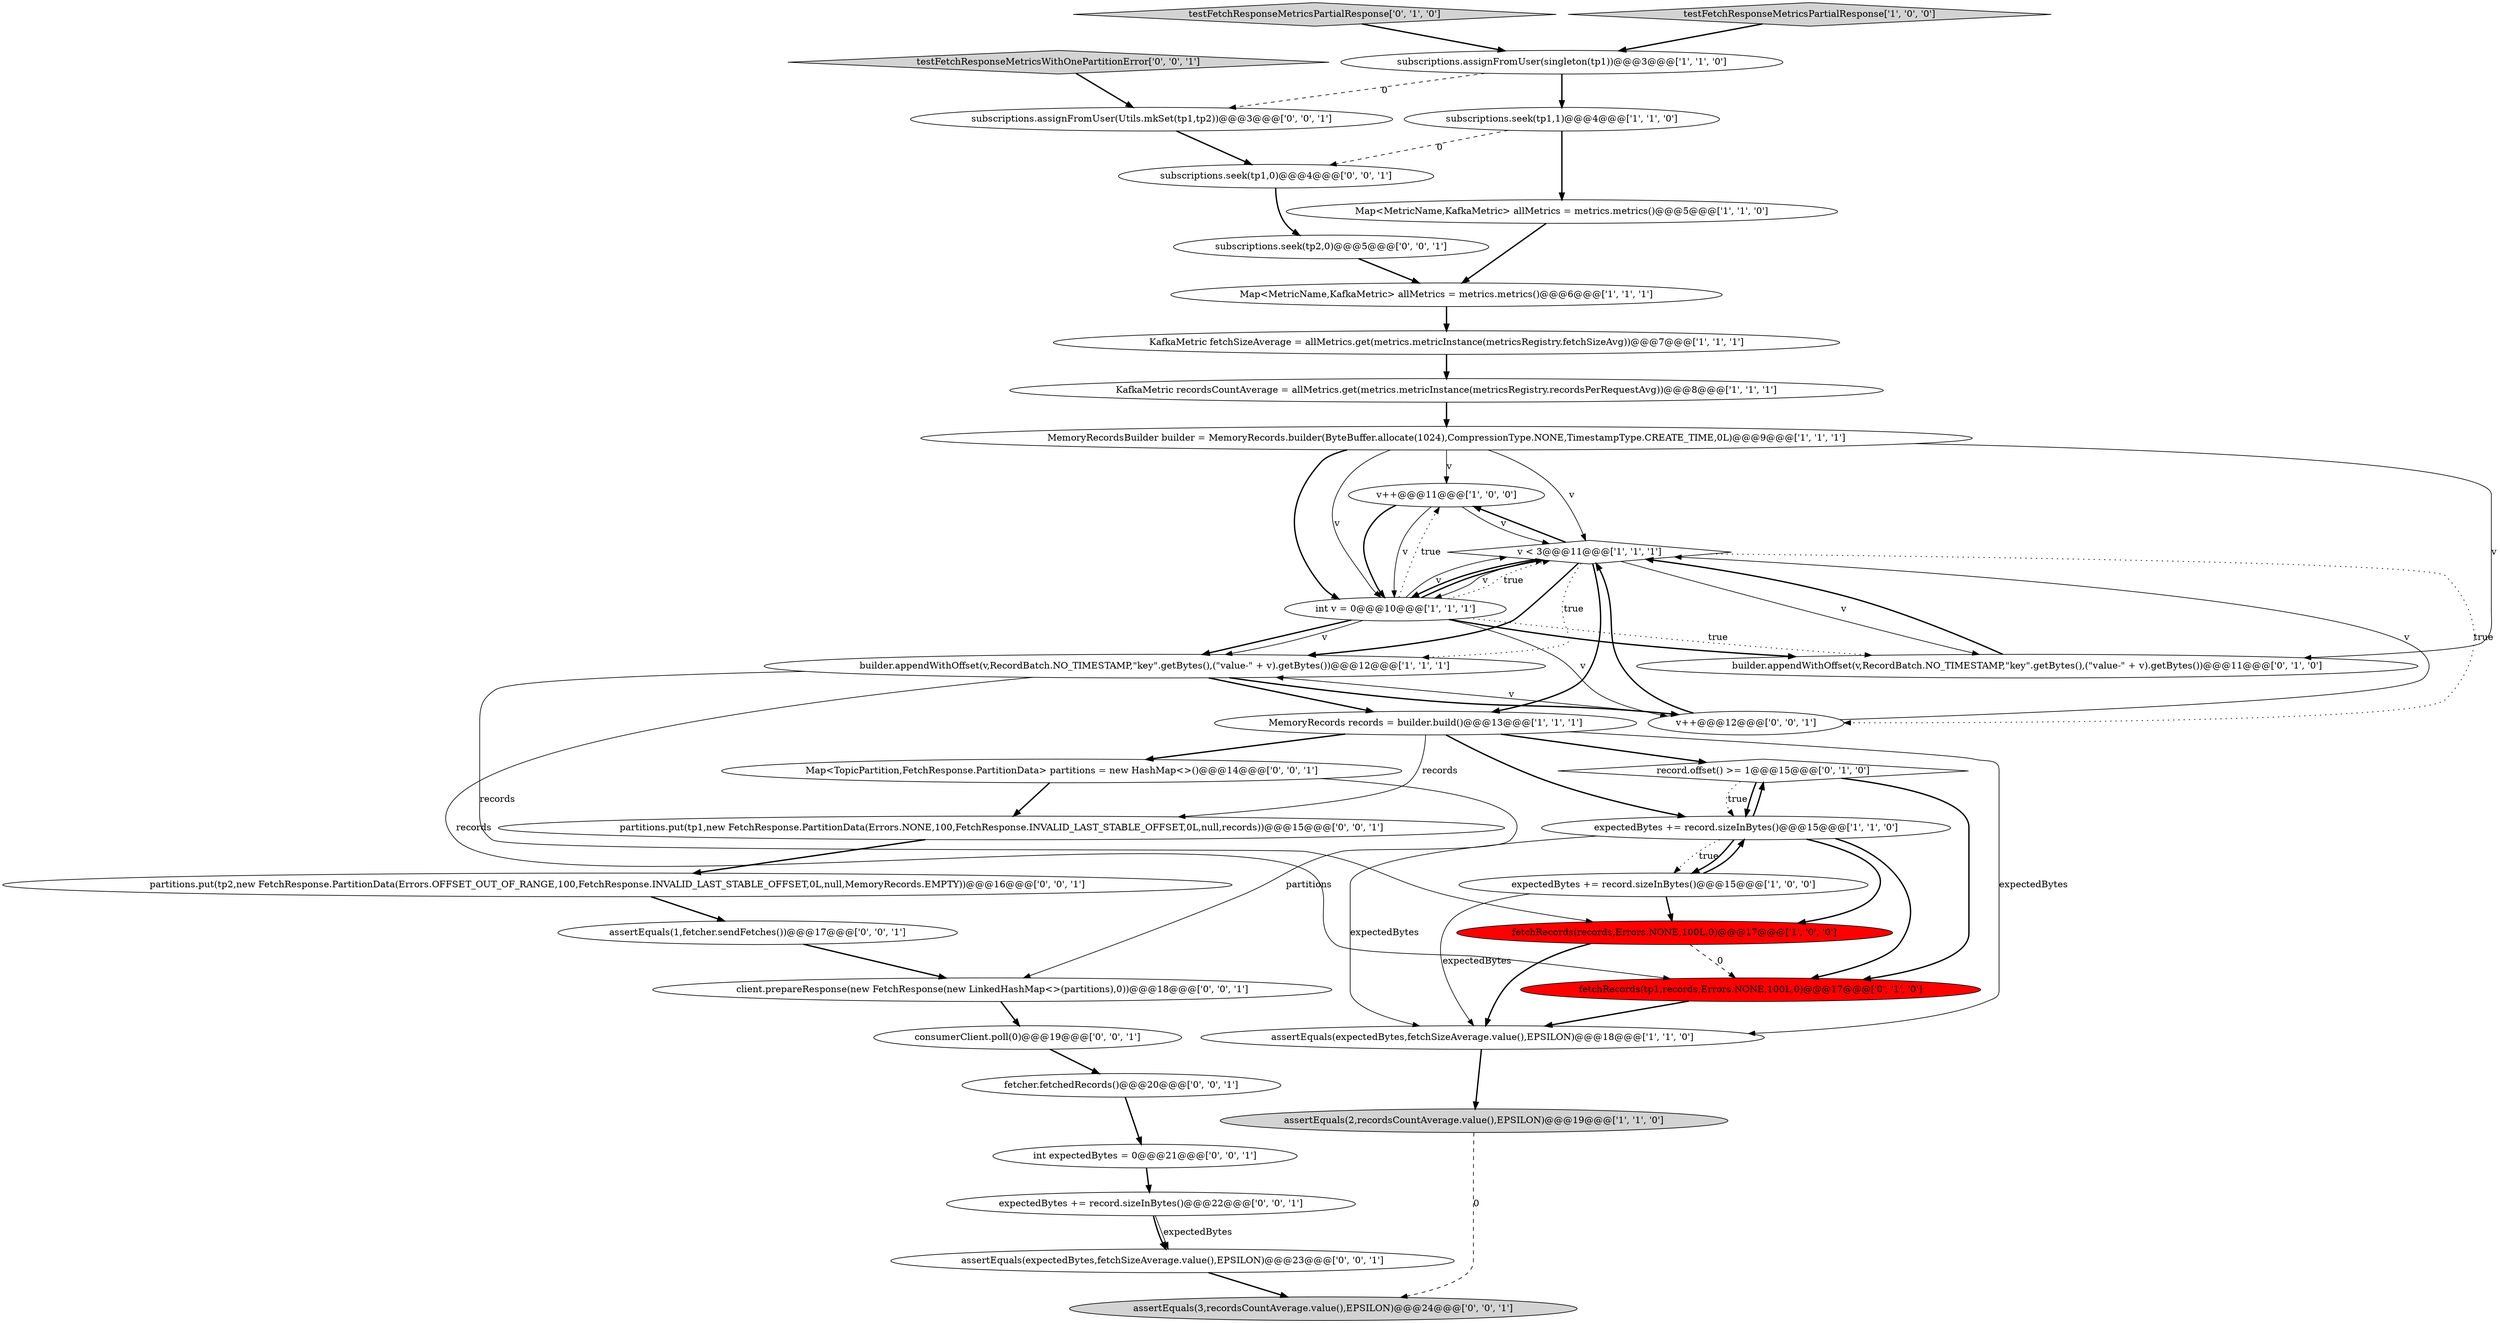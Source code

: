 digraph {
3 [style = filled, label = "Map<MetricName,KafkaMetric> allMetrics = metrics.metrics()@@@6@@@['1', '1', '1']", fillcolor = white, shape = ellipse image = "AAA0AAABBB1BBB"];
33 [style = filled, label = "consumerClient.poll(0)@@@19@@@['0', '0', '1']", fillcolor = white, shape = ellipse image = "AAA0AAABBB3BBB"];
17 [style = filled, label = "KafkaMetric recordsCountAverage = allMetrics.get(metrics.metricInstance(metricsRegistry.recordsPerRequestAvg))@@@8@@@['1', '1', '1']", fillcolor = white, shape = ellipse image = "AAA0AAABBB1BBB"];
4 [style = filled, label = "builder.appendWithOffset(v,RecordBatch.NO_TIMESTAMP,\"key\".getBytes(),(\"value-\" + v).getBytes())@@@12@@@['1', '1', '1']", fillcolor = white, shape = ellipse image = "AAA0AAABBB1BBB"];
24 [style = filled, label = "int expectedBytes = 0@@@21@@@['0', '0', '1']", fillcolor = white, shape = ellipse image = "AAA0AAABBB3BBB"];
27 [style = filled, label = "v++@@@12@@@['0', '0', '1']", fillcolor = white, shape = ellipse image = "AAA0AAABBB3BBB"];
12 [style = filled, label = "fetchRecords(records,Errors.NONE,100L,0)@@@17@@@['1', '0', '0']", fillcolor = red, shape = ellipse image = "AAA1AAABBB1BBB"];
32 [style = filled, label = "subscriptions.seek(tp2,0)@@@5@@@['0', '0', '1']", fillcolor = white, shape = ellipse image = "AAA0AAABBB3BBB"];
0 [style = filled, label = "subscriptions.seek(tp1,1)@@@4@@@['1', '1', '0']", fillcolor = white, shape = ellipse image = "AAA0AAABBB1BBB"];
13 [style = filled, label = "v++@@@11@@@['1', '0', '0']", fillcolor = white, shape = ellipse image = "AAA0AAABBB1BBB"];
6 [style = filled, label = "Map<MetricName,KafkaMetric> allMetrics = metrics.metrics()@@@5@@@['1', '1', '0']", fillcolor = white, shape = ellipse image = "AAA0AAABBB1BBB"];
21 [style = filled, label = "record.offset() >= 1@@@15@@@['0', '1', '0']", fillcolor = white, shape = diamond image = "AAA0AAABBB2BBB"];
16 [style = filled, label = "v < 3@@@11@@@['1', '1', '1']", fillcolor = white, shape = diamond image = "AAA0AAABBB1BBB"];
11 [style = filled, label = "expectedBytes += record.sizeInBytes()@@@15@@@['1', '1', '0']", fillcolor = white, shape = ellipse image = "AAA0AAABBB1BBB"];
35 [style = filled, label = "assertEquals(1,fetcher.sendFetches())@@@17@@@['0', '0', '1']", fillcolor = white, shape = ellipse image = "AAA0AAABBB3BBB"];
31 [style = filled, label = "partitions.put(tp2,new FetchResponse.PartitionData(Errors.OFFSET_OUT_OF_RANGE,100,FetchResponse.INVALID_LAST_STABLE_OFFSET,0L,null,MemoryRecords.EMPTY))@@@16@@@['0', '0', '1']", fillcolor = white, shape = ellipse image = "AAA0AAABBB3BBB"];
28 [style = filled, label = "expectedBytes += record.sizeInBytes()@@@22@@@['0', '0', '1']", fillcolor = white, shape = ellipse image = "AAA0AAABBB3BBB"];
19 [style = filled, label = "builder.appendWithOffset(v,RecordBatch.NO_TIMESTAMP,\"key\".getBytes(),(\"value-\" + v).getBytes())@@@11@@@['0', '1', '0']", fillcolor = white, shape = ellipse image = "AAA0AAABBB2BBB"];
8 [style = filled, label = "MemoryRecords records = builder.build()@@@13@@@['1', '1', '1']", fillcolor = white, shape = ellipse image = "AAA0AAABBB1BBB"];
34 [style = filled, label = "subscriptions.seek(tp1,0)@@@4@@@['0', '0', '1']", fillcolor = white, shape = ellipse image = "AAA0AAABBB3BBB"];
29 [style = filled, label = "Map<TopicPartition,FetchResponse.PartitionData> partitions = new HashMap<>()@@@14@@@['0', '0', '1']", fillcolor = white, shape = ellipse image = "AAA0AAABBB3BBB"];
20 [style = filled, label = "testFetchResponseMetricsPartialResponse['0', '1', '0']", fillcolor = lightgray, shape = diamond image = "AAA0AAABBB2BBB"];
22 [style = filled, label = "partitions.put(tp1,new FetchResponse.PartitionData(Errors.NONE,100,FetchResponse.INVALID_LAST_STABLE_OFFSET,0L,null,records))@@@15@@@['0', '0', '1']", fillcolor = white, shape = ellipse image = "AAA0AAABBB3BBB"];
37 [style = filled, label = "assertEquals(3,recordsCountAverage.value(),EPSILON)@@@24@@@['0', '0', '1']", fillcolor = lightgray, shape = ellipse image = "AAA0AAABBB3BBB"];
36 [style = filled, label = "fetcher.fetchedRecords()@@@20@@@['0', '0', '1']", fillcolor = white, shape = ellipse image = "AAA0AAABBB3BBB"];
10 [style = filled, label = "assertEquals(2,recordsCountAverage.value(),EPSILON)@@@19@@@['1', '1', '0']", fillcolor = lightgray, shape = ellipse image = "AAA0AAABBB1BBB"];
30 [style = filled, label = "client.prepareResponse(new FetchResponse(new LinkedHashMap<>(partitions),0))@@@18@@@['0', '0', '1']", fillcolor = white, shape = ellipse image = "AAA0AAABBB3BBB"];
14 [style = filled, label = "assertEquals(expectedBytes,fetchSizeAverage.value(),EPSILON)@@@18@@@['1', '1', '0']", fillcolor = white, shape = ellipse image = "AAA0AAABBB1BBB"];
18 [style = filled, label = "fetchRecords(tp1,records,Errors.NONE,100L,0)@@@17@@@['0', '1', '0']", fillcolor = red, shape = ellipse image = "AAA1AAABBB2BBB"];
5 [style = filled, label = "testFetchResponseMetricsPartialResponse['1', '0', '0']", fillcolor = lightgray, shape = diamond image = "AAA0AAABBB1BBB"];
2 [style = filled, label = "KafkaMetric fetchSizeAverage = allMetrics.get(metrics.metricInstance(metricsRegistry.fetchSizeAvg))@@@7@@@['1', '1', '1']", fillcolor = white, shape = ellipse image = "AAA0AAABBB1BBB"];
26 [style = filled, label = "testFetchResponseMetricsWithOnePartitionError['0', '0', '1']", fillcolor = lightgray, shape = diamond image = "AAA0AAABBB3BBB"];
15 [style = filled, label = "MemoryRecordsBuilder builder = MemoryRecords.builder(ByteBuffer.allocate(1024),CompressionType.NONE,TimestampType.CREATE_TIME,0L)@@@9@@@['1', '1', '1']", fillcolor = white, shape = ellipse image = "AAA0AAABBB1BBB"];
9 [style = filled, label = "expectedBytes += record.sizeInBytes()@@@15@@@['1', '0', '0']", fillcolor = white, shape = ellipse image = "AAA0AAABBB1BBB"];
25 [style = filled, label = "assertEquals(expectedBytes,fetchSizeAverage.value(),EPSILON)@@@23@@@['0', '0', '1']", fillcolor = white, shape = ellipse image = "AAA0AAABBB3BBB"];
7 [style = filled, label = "int v = 0@@@10@@@['1', '1', '1']", fillcolor = white, shape = ellipse image = "AAA0AAABBB1BBB"];
23 [style = filled, label = "subscriptions.assignFromUser(Utils.mkSet(tp1,tp2))@@@3@@@['0', '0', '1']", fillcolor = white, shape = ellipse image = "AAA0AAABBB3BBB"];
1 [style = filled, label = "subscriptions.assignFromUser(singleton(tp1))@@@3@@@['1', '1', '0']", fillcolor = white, shape = ellipse image = "AAA0AAABBB1BBB"];
2->17 [style = bold, label=""];
6->3 [style = bold, label=""];
24->28 [style = bold, label=""];
16->13 [style = bold, label=""];
9->11 [style = bold, label=""];
15->7 [style = bold, label=""];
30->33 [style = bold, label=""];
16->8 [style = bold, label=""];
8->22 [style = solid, label="records"];
21->11 [style = dotted, label="true"];
0->6 [style = bold, label=""];
7->19 [style = dotted, label="true"];
15->7 [style = solid, label="v"];
27->4 [style = solid, label="v"];
11->21 [style = bold, label=""];
7->13 [style = dotted, label="true"];
16->7 [style = bold, label=""];
22->31 [style = bold, label=""];
14->10 [style = bold, label=""];
11->9 [style = dotted, label="true"];
11->12 [style = bold, label=""];
4->12 [style = solid, label="records"];
1->0 [style = bold, label=""];
7->4 [style = bold, label=""];
20->1 [style = bold, label=""];
27->16 [style = bold, label=""];
16->19 [style = solid, label="v"];
13->16 [style = solid, label="v"];
11->9 [style = bold, label=""];
7->27 [style = solid, label="v"];
16->4 [style = dotted, label="true"];
21->18 [style = bold, label=""];
11->18 [style = bold, label=""];
15->16 [style = solid, label="v"];
28->25 [style = solid, label="expectedBytes"];
19->16 [style = bold, label=""];
4->18 [style = solid, label="records"];
5->1 [style = bold, label=""];
15->19 [style = solid, label="v"];
7->4 [style = solid, label="v"];
36->24 [style = bold, label=""];
31->35 [style = bold, label=""];
3->2 [style = bold, label=""];
21->11 [style = bold, label=""];
25->37 [style = bold, label=""];
13->7 [style = bold, label=""];
15->13 [style = solid, label="v"];
33->36 [style = bold, label=""];
4->27 [style = bold, label=""];
7->16 [style = bold, label=""];
26->23 [style = bold, label=""];
12->14 [style = bold, label=""];
17->15 [style = bold, label=""];
8->14 [style = solid, label="expectedBytes"];
16->7 [style = solid, label="v"];
23->34 [style = bold, label=""];
8->21 [style = bold, label=""];
28->25 [style = bold, label=""];
4->8 [style = bold, label=""];
7->16 [style = dotted, label="true"];
34->32 [style = bold, label=""];
7->16 [style = solid, label="v"];
29->30 [style = solid, label="partitions"];
16->27 [style = dotted, label="true"];
9->12 [style = bold, label=""];
27->16 [style = solid, label="v"];
29->22 [style = bold, label=""];
13->7 [style = solid, label="v"];
16->4 [style = bold, label=""];
0->34 [style = dashed, label="0"];
12->18 [style = dashed, label="0"];
9->14 [style = solid, label="expectedBytes"];
32->3 [style = bold, label=""];
8->11 [style = bold, label=""];
7->19 [style = bold, label=""];
35->30 [style = bold, label=""];
18->14 [style = bold, label=""];
8->29 [style = bold, label=""];
1->23 [style = dashed, label="0"];
10->37 [style = dashed, label="0"];
11->14 [style = solid, label="expectedBytes"];
}
